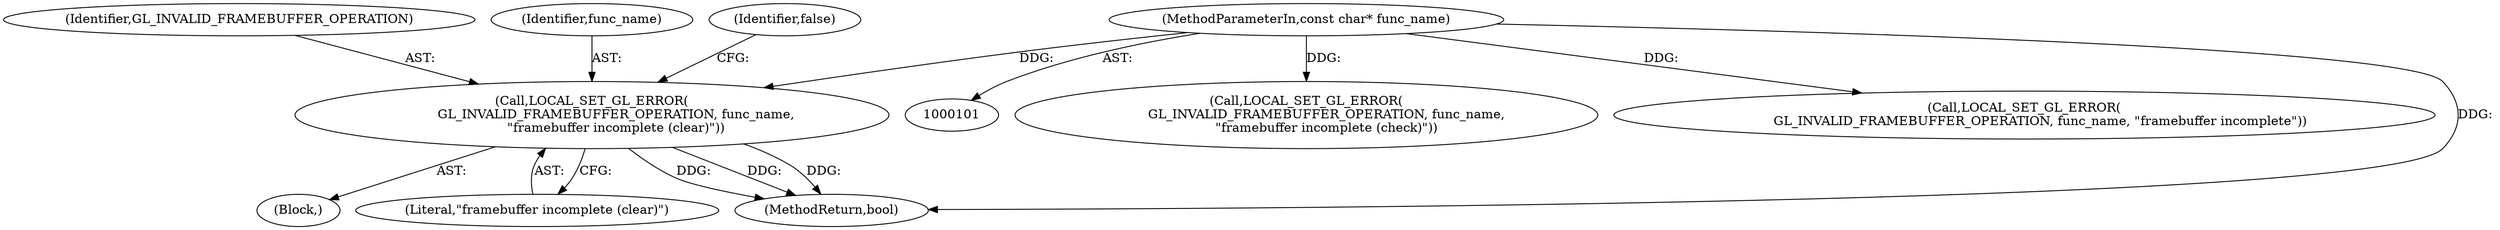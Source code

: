 digraph "0_Chrome_ee7579229ff7e9e5ae28bf53aea069251499d7da_0@pointer" {
"1000237" [label="(Call,LOCAL_SET_GL_ERROR(\n            GL_INVALID_FRAMEBUFFER_OPERATION, func_name,\n            \"framebuffer incomplete (clear)\"))"];
"1000104" [label="(MethodParameterIn,const char* func_name)"];
"1000238" [label="(Identifier,GL_INVALID_FRAMEBUFFER_OPERATION)"];
"1000237" [label="(Call,LOCAL_SET_GL_ERROR(\n            GL_INVALID_FRAMEBUFFER_OPERATION, func_name,\n            \"framebuffer incomplete (clear)\"))"];
"1000240" [label="(Literal,\"framebuffer incomplete (clear)\")"];
"1000258" [label="(Call,LOCAL_SET_GL_ERROR(\n          GL_INVALID_FRAMEBUFFER_OPERATION, func_name,\n          \"framebuffer incomplete (check)\"))"];
"1000236" [label="(Block,)"];
"1000104" [label="(MethodParameterIn,const char* func_name)"];
"1000215" [label="(Call,LOCAL_SET_GL_ERROR(\n        GL_INVALID_FRAMEBUFFER_OPERATION, func_name, \"framebuffer incomplete\"))"];
"1000239" [label="(Identifier,func_name)"];
"1000268" [label="(MethodReturn,bool)"];
"1000242" [label="(Identifier,false)"];
"1000237" -> "1000236"  [label="AST: "];
"1000237" -> "1000240"  [label="CFG: "];
"1000238" -> "1000237"  [label="AST: "];
"1000239" -> "1000237"  [label="AST: "];
"1000240" -> "1000237"  [label="AST: "];
"1000242" -> "1000237"  [label="CFG: "];
"1000237" -> "1000268"  [label="DDG: "];
"1000237" -> "1000268"  [label="DDG: "];
"1000237" -> "1000268"  [label="DDG: "];
"1000104" -> "1000237"  [label="DDG: "];
"1000104" -> "1000101"  [label="AST: "];
"1000104" -> "1000268"  [label="DDG: "];
"1000104" -> "1000215"  [label="DDG: "];
"1000104" -> "1000258"  [label="DDG: "];
}
